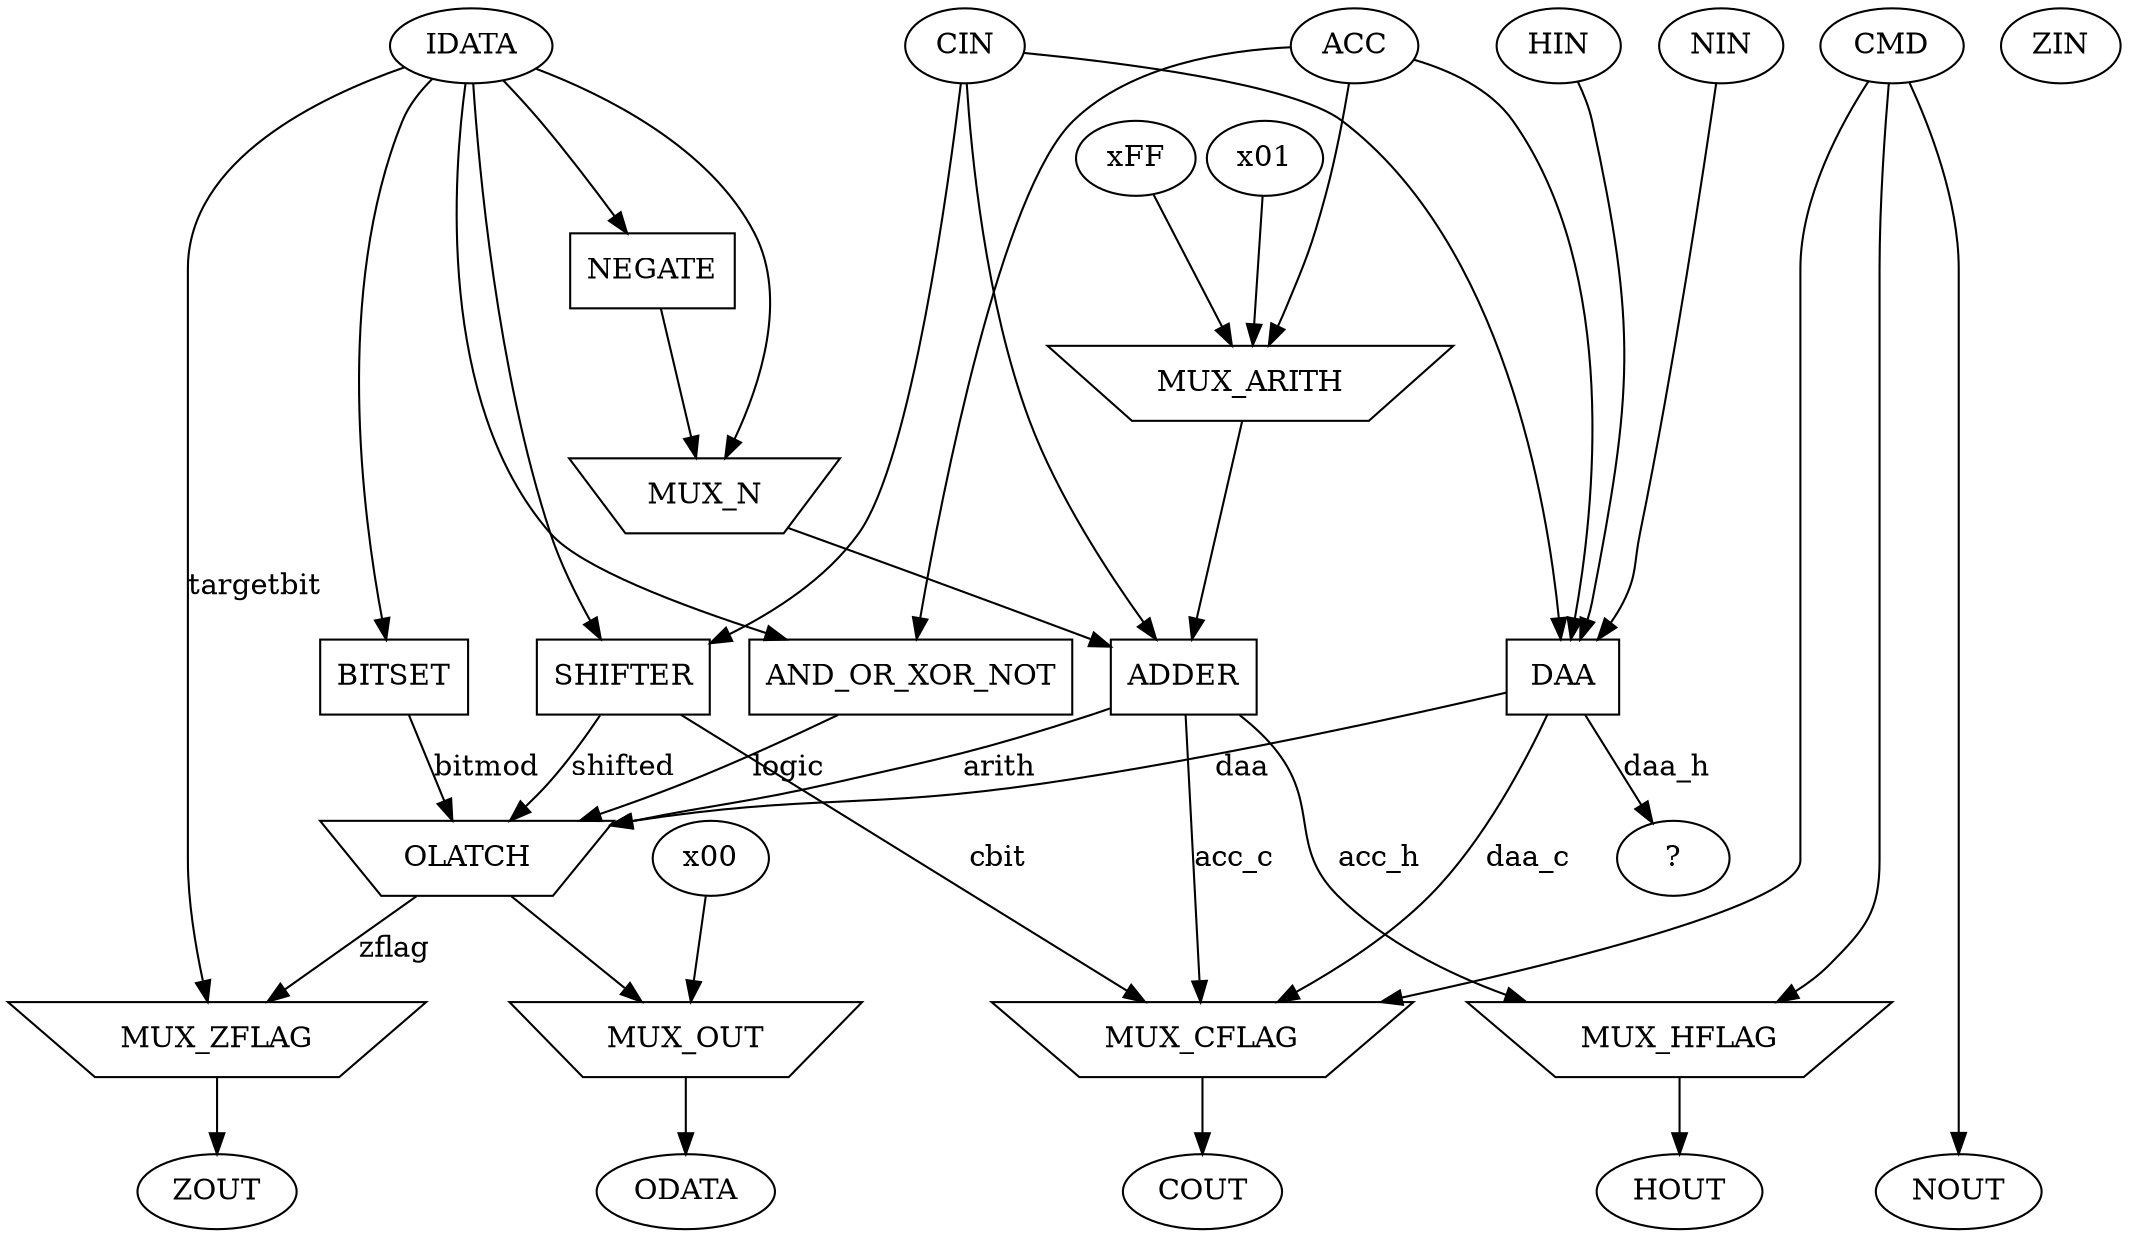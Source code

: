digraph ALU {
  NEGATE [shape=box];
  IDATA -> NEGATE;
  NEGATE -> MUX_N;
  IDATA -> MUX_N;
  MUX_N [shape=invtrapezium];

  x00 -> MUX_OUT;
  OLATCH -> MUX_OUT;
  MUX_OUT [shape=invtrapezium];
  MUX_OUT -> ODATA;

  ADDER -> OLATCH [label="arith"];
  AND_OR_XOR_NOT -> OLATCH [label="logic"];
  DAA -> OLATCH [label="daa"];
  SHIFTER -> OLATCH [label="shifted"];
  BITSET -> OLATCH [label="bitmod"];
  OLATCH [shape=invtrapezium];

  OLATCH -> MUX_ZFLAG [label="zflag"];
  IDATA -> MUX_ZFLAG [label="targetbit"];
  MUX_ZFLAG [shape=invtrapezium];
  MUX_ZFLAG -> ZOUT;

  ACC -> MUX_ARITH;
  x01 -> MUX_ARITH;
  xFF -> MUX_ARITH;
  MUX_ARITH [shape=invtrapezium];
  
  ADDER [shape=box];
  MUX_N -> ADDER;
  MUX_ARITH -> ADDER;
  CIN -> ADDER;

  ADDER -> MUX_CFLAG [label="acc_c"];
  MUX_CFLAG [shape=invtrapezium];
  MUX_CFLAG -> COUT;

  CMD -> MUX_HFLAG;
  ADDER -> MUX_HFLAG [label="acc_h"];
  MUX_HFLAG [shape=invtrapezium];
  MUX_HFLAG -> HOUT;

  AND_OR_XOR_NOT [shape=box];
  ACC -> AND_OR_XOR_NOT;
  IDATA -> AND_OR_XOR_NOT;

  SHIFTER [shape=box];
  IDATA -> SHIFTER;
  CIN -> SHIFTER;

  BITSET [shape=box];
  IDATA -> BITSET;

  CMD -> NOUT;

  DAA -> MUX_CFLAG [label="daa_c"];
  SHIFTER -> MUX_CFLAG [label="cbit"];
  CMD -> MUX_CFLAG;

  DAA [shape=box];
  ACC -> DAA;
  CIN -> DAA;
  HIN -> DAA;
  NIN -> DAA;
  DAA -> "?" [label="daa_h"];

  ZIN;

  {rank=source; ZIN HIN NIN CIN IDATA CMD ACC}
  {rank=sink; ZOUT HOUT NOUT COUT ODATA}

  {rank=same; MUX_ZFLAG MUX_CFLAG MUX_HFLAG MUX_OUT}
  {rank=same; ADDER DAA SHIFTER BITSET AND_OR_XOR_NOT}

}
